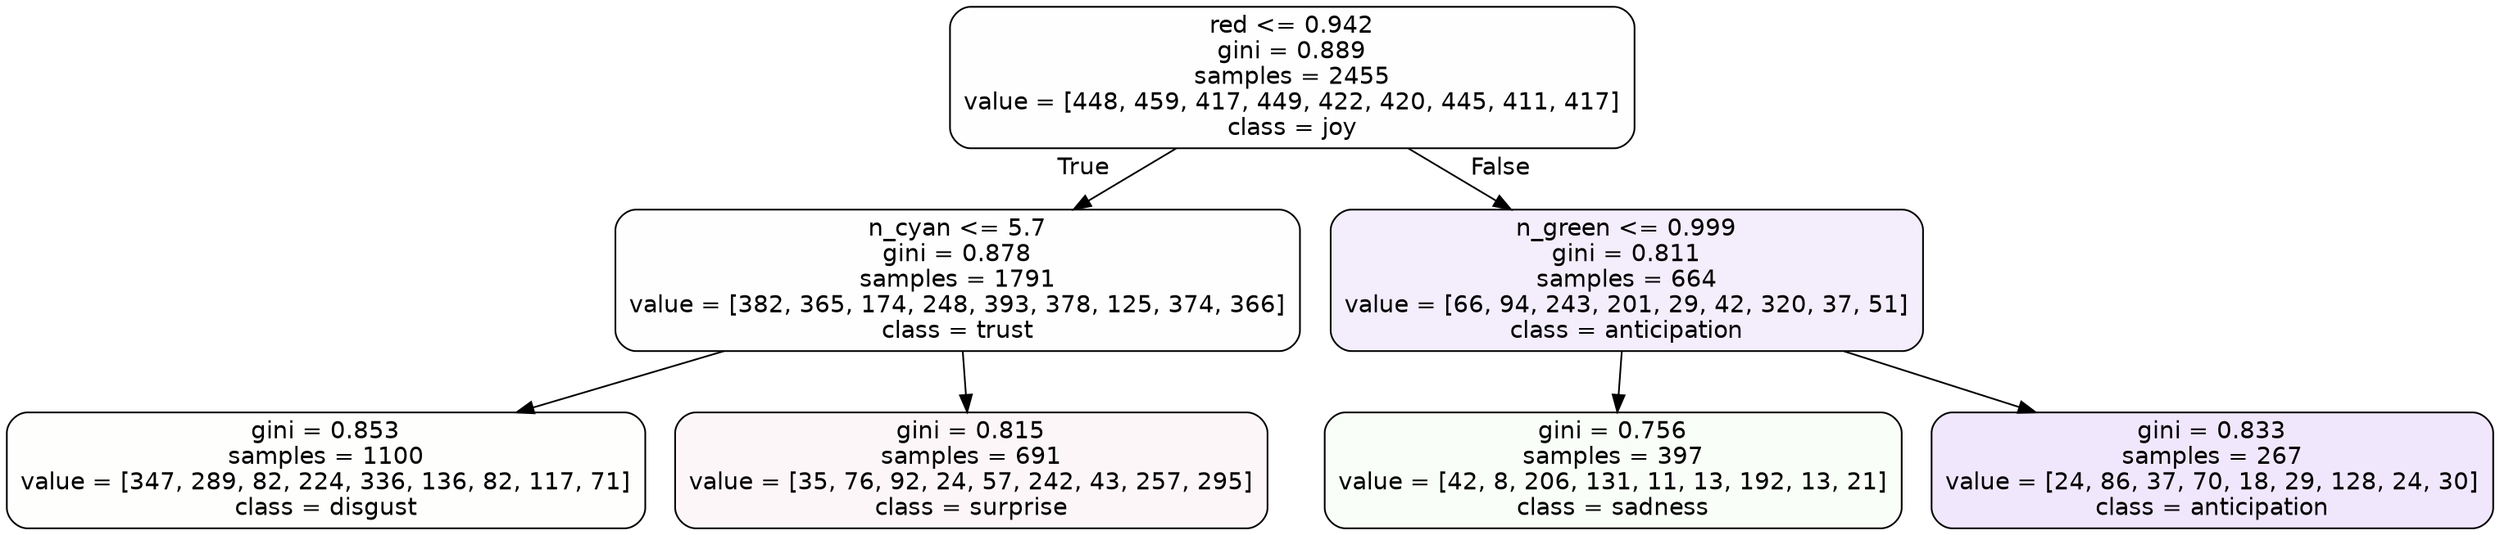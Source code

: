digraph Tree {
node [shape=box, style="filled, rounded", color="black", fontname=helvetica] ;
edge [fontname=helvetica] ;
0 [label="red <= 0.942\ngini = 0.889\nsamples = 2455\nvalue = [448, 459, 417, 449, 422, 420, 445, 411, 417]\nclass = joy", fillcolor="#d7e53901"] ;
1 [label="n_cyan <= 5.7\ngini = 0.878\nsamples = 1791\nvalue = [382, 365, 174, 248, 393, 378, 125, 374, 366]\nclass = trust", fillcolor="#39d7e501"] ;
0 -> 1 [labeldistance=2.5, labelangle=45, headlabel="True"] ;
2 [label="gini = 0.853\nsamples = 1100\nvalue = [347, 289, 82, 224, 336, 136, 82, 117, 71]\nclass = disgust", fillcolor="#e5813902"] ;
1 -> 2 ;
3 [label="gini = 0.815\nsamples = 691\nvalue = [35, 76, 92, 24, 57, 242, 43, 257, 295]\nclass = surprise", fillcolor="#e539640b"] ;
1 -> 3 ;
4 [label="n_green <= 0.999\ngini = 0.811\nsamples = 664\nvalue = [66, 94, 243, 201, 29, 42, 320, 37, 51]\nclass = anticipation", fillcolor="#8139e517"] ;
0 -> 4 [labeldistance=2.5, labelangle=-45, headlabel="False"] ;
5 [label="gini = 0.756\nsamples = 397\nvalue = [42, 8, 206, 131, 11, 13, 192, 13, 21]\nclass = sadness", fillcolor="#64e53908"] ;
4 -> 5 ;
6 [label="gini = 0.833\nsamples = 267\nvalue = [24, 86, 37, 70, 18, 29, 128, 24, 30]\nclass = anticipation", fillcolor="#8139e51e"] ;
4 -> 6 ;
}